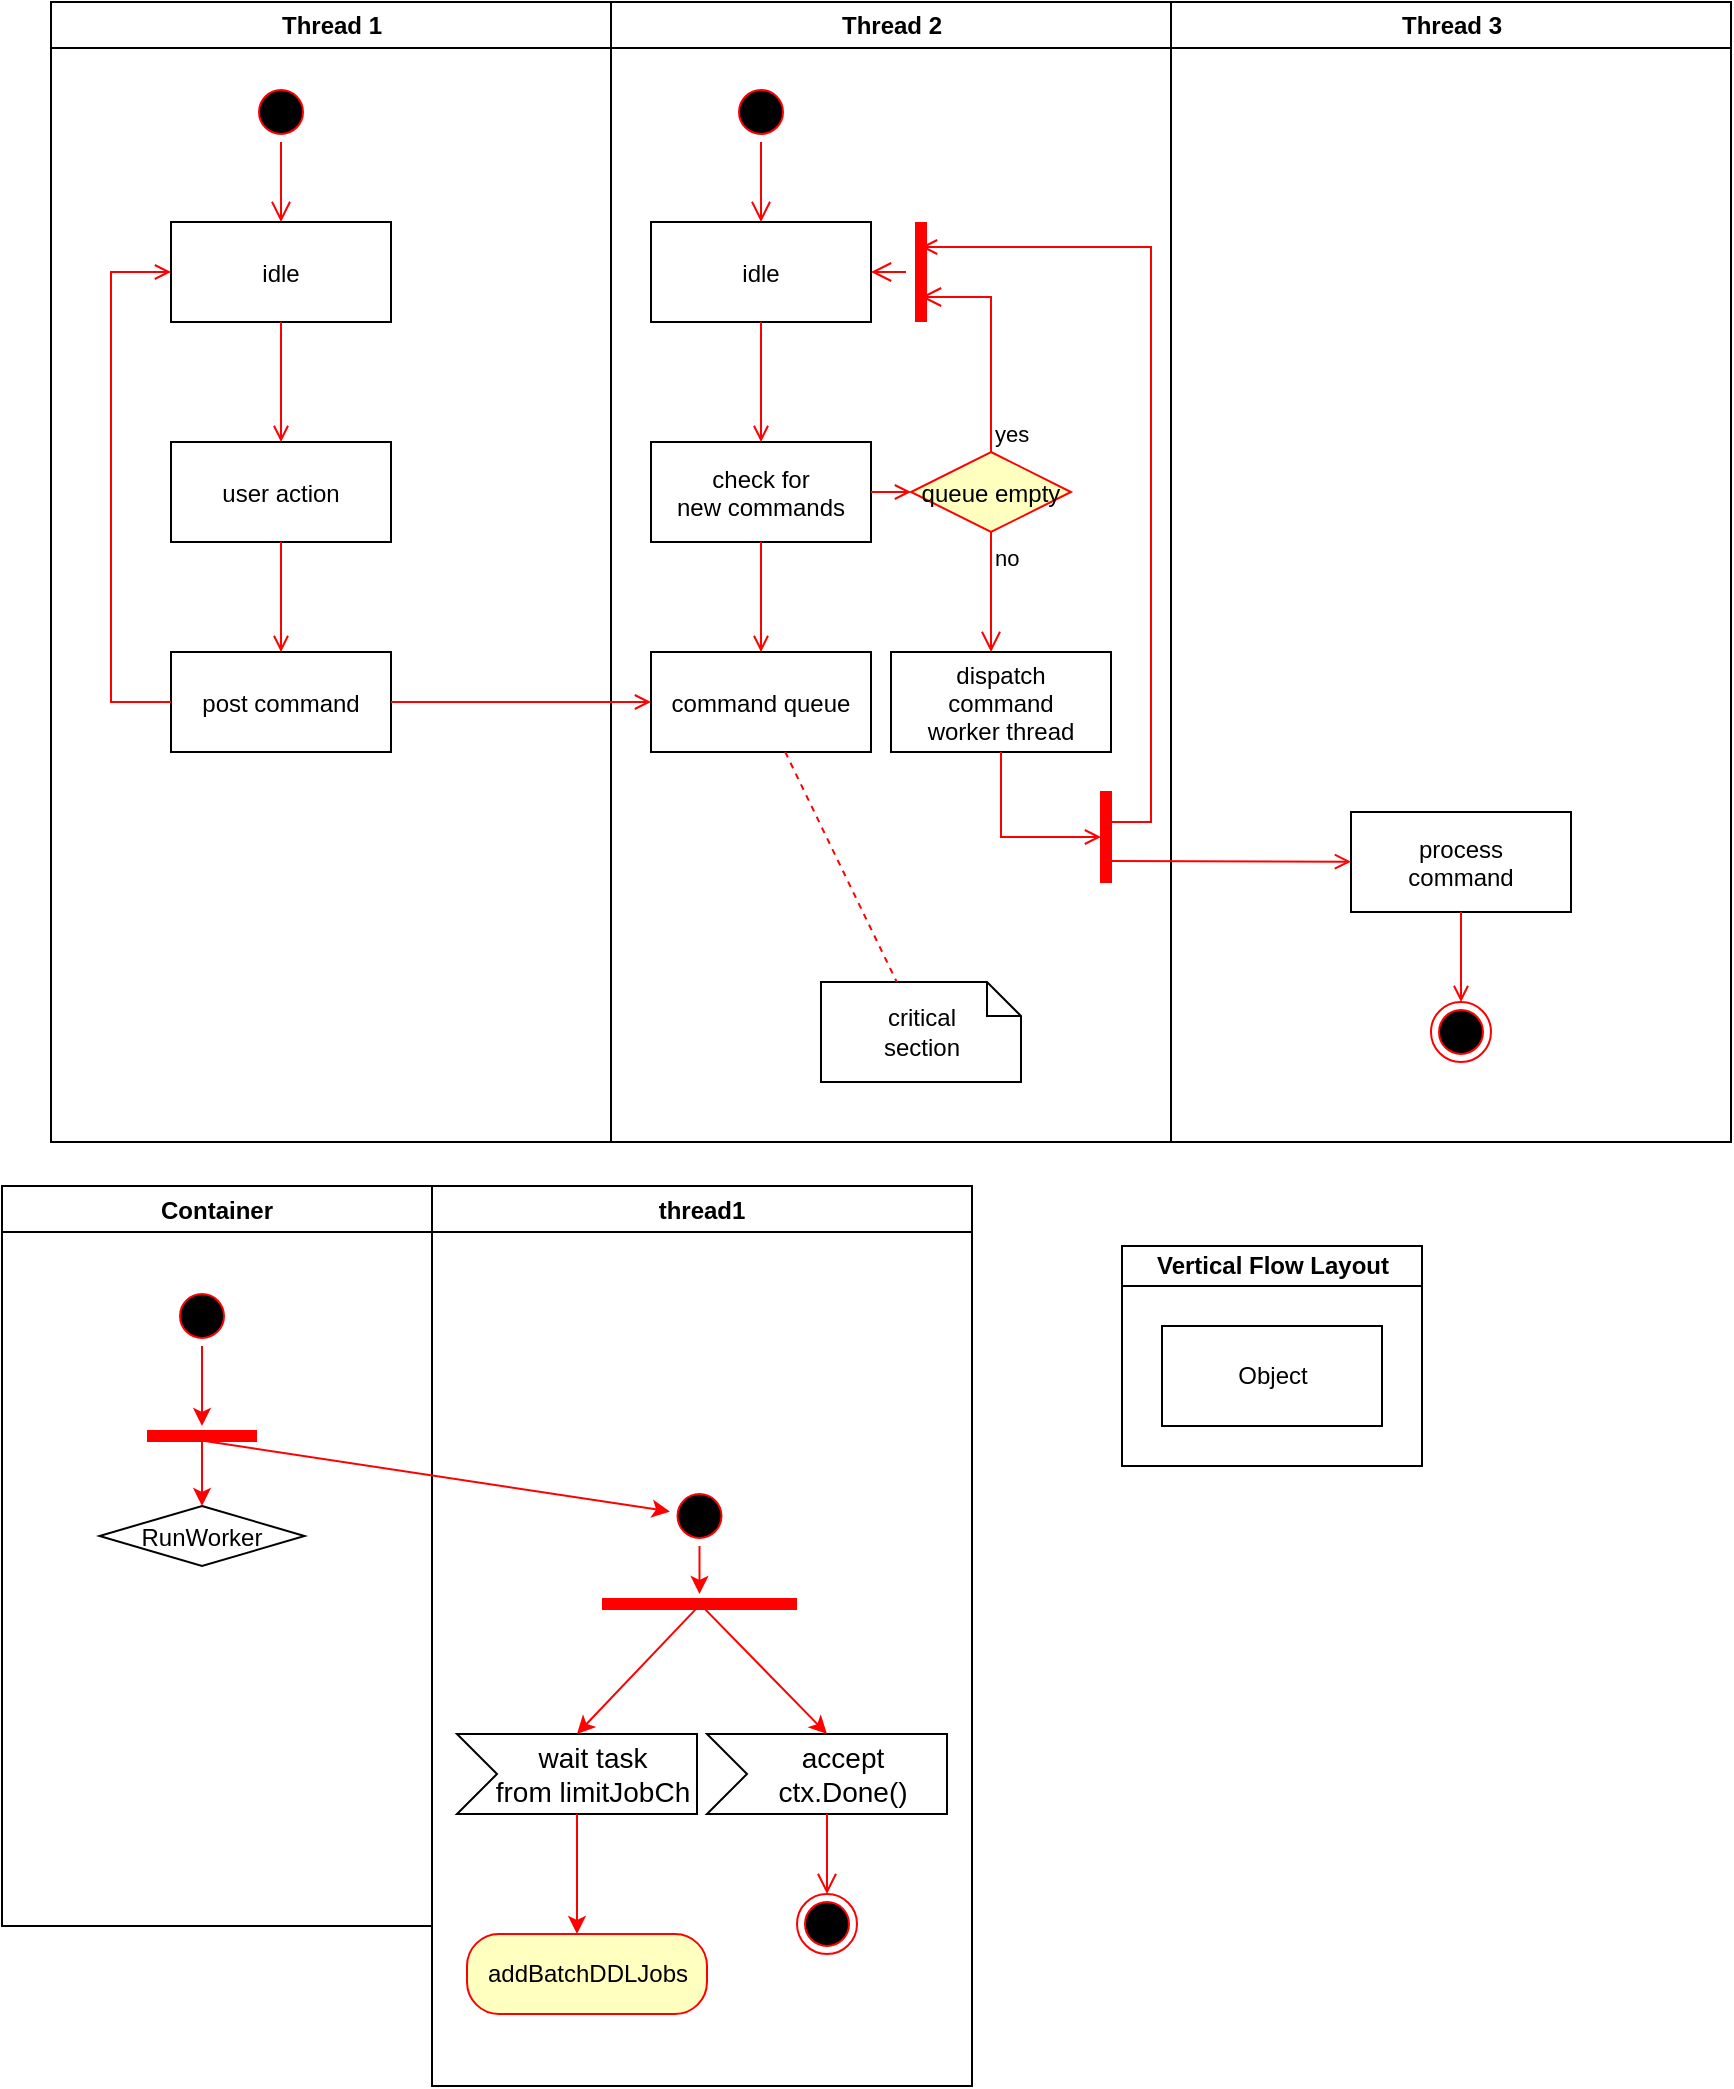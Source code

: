 <mxfile version="14.1.2" type="github">
  <diagram name="Page-1" id="e7e014a7-5840-1c2e-5031-d8a46d1fe8dd">
    <mxGraphModel dx="789" dy="554" grid="1" gridSize="10" guides="1" tooltips="1" connect="1" arrows="1" fold="1" page="1" pageScale="1" pageWidth="1169" pageHeight="826" background="#ffffff" math="0" shadow="0">
      <root>
        <mxCell id="0" />
        <mxCell id="1" parent="0" />
        <mxCell id="2" value="Thread 1" style="swimlane;whiteSpace=wrap" parent="1" vertex="1">
          <mxGeometry x="164.5" y="128" width="280" height="570" as="geometry" />
        </mxCell>
        <mxCell id="5" value="" style="ellipse;shape=startState;fillColor=#000000;strokeColor=#ff0000;" parent="2" vertex="1">
          <mxGeometry x="100" y="40" width="30" height="30" as="geometry" />
        </mxCell>
        <mxCell id="6" value="" style="edgeStyle=elbowEdgeStyle;elbow=horizontal;verticalAlign=bottom;endArrow=open;endSize=8;strokeColor=#FF0000;endFill=1;rounded=0" parent="2" source="5" target="7" edge="1">
          <mxGeometry x="100" y="40" as="geometry">
            <mxPoint x="115" y="110" as="targetPoint" />
          </mxGeometry>
        </mxCell>
        <mxCell id="7" value="idle" style="" parent="2" vertex="1">
          <mxGeometry x="60" y="110" width="110" height="50" as="geometry" />
        </mxCell>
        <mxCell id="8" value="user action" style="" parent="2" vertex="1">
          <mxGeometry x="60" y="220" width="110" height="50" as="geometry" />
        </mxCell>
        <mxCell id="9" value="" style="endArrow=open;strokeColor=#FF0000;endFill=1;rounded=0" parent="2" source="7" target="8" edge="1">
          <mxGeometry relative="1" as="geometry" />
        </mxCell>
        <mxCell id="10" value="post command" style="" parent="2" vertex="1">
          <mxGeometry x="60" y="325" width="110" height="50" as="geometry" />
        </mxCell>
        <mxCell id="11" value="" style="endArrow=open;strokeColor=#FF0000;endFill=1;rounded=0" parent="2" source="8" target="10" edge="1">
          <mxGeometry relative="1" as="geometry" />
        </mxCell>
        <mxCell id="12" value="" style="edgeStyle=elbowEdgeStyle;elbow=horizontal;strokeColor=#FF0000;endArrow=open;endFill=1;rounded=0" parent="2" source="10" target="7" edge="1">
          <mxGeometry width="100" height="100" relative="1" as="geometry">
            <mxPoint x="160" y="290" as="sourcePoint" />
            <mxPoint x="260" y="190" as="targetPoint" />
            <Array as="points">
              <mxPoint x="30" y="250" />
            </Array>
          </mxGeometry>
        </mxCell>
        <mxCell id="3" value="Thread 2" style="swimlane;whiteSpace=wrap" parent="1" vertex="1">
          <mxGeometry x="444.5" y="128" width="280" height="570" as="geometry" />
        </mxCell>
        <mxCell id="13" value="" style="ellipse;shape=startState;fillColor=#000000;strokeColor=#ff0000;" parent="3" vertex="1">
          <mxGeometry x="60" y="40" width="30" height="30" as="geometry" />
        </mxCell>
        <mxCell id="14" value="" style="edgeStyle=elbowEdgeStyle;elbow=horizontal;verticalAlign=bottom;endArrow=open;endSize=8;strokeColor=#FF0000;endFill=1;rounded=0" parent="3" source="13" target="15" edge="1">
          <mxGeometry x="40" y="20" as="geometry">
            <mxPoint x="55" y="90" as="targetPoint" />
          </mxGeometry>
        </mxCell>
        <mxCell id="15" value="idle" style="" parent="3" vertex="1">
          <mxGeometry x="20" y="110" width="110" height="50" as="geometry" />
        </mxCell>
        <mxCell id="16" value="check for &#xa;new commands" style="" parent="3" vertex="1">
          <mxGeometry x="20" y="220" width="110" height="50" as="geometry" />
        </mxCell>
        <mxCell id="17" value="" style="endArrow=open;strokeColor=#FF0000;endFill=1;rounded=0" parent="3" source="15" target="16" edge="1">
          <mxGeometry relative="1" as="geometry" />
        </mxCell>
        <mxCell id="18" value="command queue" style="" parent="3" vertex="1">
          <mxGeometry x="20" y="325" width="110" height="50" as="geometry" />
        </mxCell>
        <mxCell id="19" value="" style="endArrow=open;strokeColor=#FF0000;endFill=1;rounded=0" parent="3" source="16" target="18" edge="1">
          <mxGeometry relative="1" as="geometry" />
        </mxCell>
        <mxCell id="21" value="queue empty" style="rhombus;fillColor=#ffffc0;strokeColor=#ff0000;" parent="3" vertex="1">
          <mxGeometry x="150" y="225" width="80" height="40" as="geometry" />
        </mxCell>
        <mxCell id="22" value="yes" style="edgeStyle=elbowEdgeStyle;elbow=horizontal;align=left;verticalAlign=bottom;endArrow=open;endSize=8;strokeColor=#FF0000;exitX=0.5;exitY=0;endFill=1;rounded=0;entryX=0.75;entryY=0.5;entryPerimeter=0" parent="3" source="21" target="25" edge="1">
          <mxGeometry x="-1" relative="1" as="geometry">
            <mxPoint x="160" y="150" as="targetPoint" />
            <Array as="points">
              <mxPoint x="190" y="180" />
            </Array>
          </mxGeometry>
        </mxCell>
        <mxCell id="23" value="no" style="edgeStyle=elbowEdgeStyle;elbow=horizontal;align=left;verticalAlign=top;endArrow=open;endSize=8;strokeColor=#FF0000;endFill=1;rounded=0" parent="3" source="21" target="30" edge="1">
          <mxGeometry x="-1" relative="1" as="geometry">
            <mxPoint x="190" y="305" as="targetPoint" />
          </mxGeometry>
        </mxCell>
        <mxCell id="24" value="" style="endArrow=open;strokeColor=#FF0000;endFill=1;rounded=0" parent="3" source="16" target="21" edge="1">
          <mxGeometry relative="1" as="geometry" />
        </mxCell>
        <mxCell id="25" value="" style="shape=line;strokeWidth=6;strokeColor=#ff0000;rotation=90" parent="3" vertex="1">
          <mxGeometry x="130" y="127.5" width="50" height="15" as="geometry" />
        </mxCell>
        <mxCell id="26" value="" style="edgeStyle=elbowEdgeStyle;elbow=horizontal;verticalAlign=bottom;endArrow=open;endSize=8;strokeColor=#FF0000;endFill=1;rounded=0" parent="3" source="25" target="15" edge="1">
          <mxGeometry x="130" y="90" as="geometry">
            <mxPoint x="230" y="140" as="targetPoint" />
          </mxGeometry>
        </mxCell>
        <mxCell id="30" value="dispatch&#xa;command&#xa;worker thread" style="" parent="3" vertex="1">
          <mxGeometry x="140" y="325" width="110" height="50" as="geometry" />
        </mxCell>
        <mxCell id="31" value="critical&#xa;section" style="shape=note;whiteSpace=wrap;size=17" parent="3" vertex="1">
          <mxGeometry x="105" y="490" width="100" height="50" as="geometry" />
        </mxCell>
        <mxCell id="32" value="" style="endArrow=none;strokeColor=#FF0000;endFill=0;rounded=0;dashed=1" parent="3" source="18" target="31" edge="1">
          <mxGeometry relative="1" as="geometry" />
        </mxCell>
        <mxCell id="34" value="" style="whiteSpace=wrap;strokeColor=#FF0000;fillColor=#FF0000" parent="3" vertex="1">
          <mxGeometry x="245" y="395" width="5" height="45" as="geometry" />
        </mxCell>
        <mxCell id="41" value="" style="edgeStyle=elbowEdgeStyle;elbow=horizontal;entryX=0;entryY=0.5;strokeColor=#FF0000;endArrow=open;endFill=1;rounded=0" parent="3" source="30" target="34" edge="1">
          <mxGeometry width="100" height="100" relative="1" as="geometry">
            <mxPoint x="60" y="480" as="sourcePoint" />
            <mxPoint x="160" y="380" as="targetPoint" />
            <Array as="points">
              <mxPoint x="195" y="400" />
            </Array>
          </mxGeometry>
        </mxCell>
        <mxCell id="4" value="Thread 3" style="swimlane;whiteSpace=wrap" parent="1" vertex="1">
          <mxGeometry x="724.5" y="128" width="280" height="570" as="geometry" />
        </mxCell>
        <mxCell id="33" value="process&#xa;command" style="" parent="4" vertex="1">
          <mxGeometry x="90" y="405" width="110" height="50" as="geometry" />
        </mxCell>
        <mxCell id="35" value="" style="edgeStyle=elbowEdgeStyle;elbow=horizontal;strokeColor=#FF0000;endArrow=open;endFill=1;rounded=0;entryX=0.25;entryY=0.5;entryPerimeter=0" parent="4" target="25" edge="1">
          <mxGeometry width="100" height="100" relative="1" as="geometry">
            <mxPoint x="-30" y="410" as="sourcePoint" />
            <mxPoint x="-120" y="120" as="targetPoint" />
            <Array as="points">
              <mxPoint x="-10" y="135" />
            </Array>
          </mxGeometry>
        </mxCell>
        <mxCell id="37" value="" style="edgeStyle=none;strokeColor=#FF0000;endArrow=open;endFill=1;rounded=0" parent="4" target="33" edge="1">
          <mxGeometry width="100" height="100" relative="1" as="geometry">
            <mxPoint x="-30" y="429.5" as="sourcePoint" />
            <mxPoint x="90" y="429.5" as="targetPoint" />
          </mxGeometry>
        </mxCell>
        <mxCell id="38" value="" style="ellipse;shape=endState;fillColor=#000000;strokeColor=#ff0000" parent="4" vertex="1">
          <mxGeometry x="130" y="500" width="30" height="30" as="geometry" />
        </mxCell>
        <mxCell id="39" value="" style="endArrow=open;strokeColor=#FF0000;endFill=1;rounded=0" parent="4" source="33" target="38" edge="1">
          <mxGeometry relative="1" as="geometry" />
        </mxCell>
        <mxCell id="20" value="" style="endArrow=open;strokeColor=#FF0000;endFill=1;rounded=0" parent="1" source="10" target="18" edge="1">
          <mxGeometry relative="1" as="geometry" />
        </mxCell>
        <mxCell id="C7zNG7mBXdTVihx_3gqO-129" value="Vertical Flow Layout" style="swimlane;html=1;startSize=20;horizontal=1;childLayout=flowLayout;flowOrientation=north;resizable=0;interRankCellSpacing=50;containerType=tree;" vertex="1" parent="1">
          <mxGeometry x="700" y="750" width="150" height="110" as="geometry" />
        </mxCell>
        <mxCell id="C7zNG7mBXdTVihx_3gqO-155" value="Object" style="html=1;" vertex="1" parent="C7zNG7mBXdTVihx_3gqO-129">
          <mxGeometry x="20" y="40" width="110" height="50" as="geometry" />
        </mxCell>
        <mxCell id="C7zNG7mBXdTVihx_3gqO-172" value="thread1" style="swimlane;" vertex="1" parent="1">
          <mxGeometry x="355" y="720" width="270" height="450" as="geometry" />
        </mxCell>
        <mxCell id="C7zNG7mBXdTVihx_3gqO-182" value="" style="ellipse;html=1;shape=startState;fillColor=#000000;strokeColor=#ff0000;" vertex="1" parent="C7zNG7mBXdTVihx_3gqO-172">
          <mxGeometry x="118.75" y="150" width="30" height="30" as="geometry" />
        </mxCell>
        <mxCell id="C7zNG7mBXdTVihx_3gqO-184" value="" style="shape=line;html=1;strokeWidth=6;strokeColor=#ff0000;" vertex="1" parent="C7zNG7mBXdTVihx_3gqO-172">
          <mxGeometry x="85" y="204" width="97.5" height="10" as="geometry" />
        </mxCell>
        <mxCell id="C7zNG7mBXdTVihx_3gqO-189" value="&lt;div&gt;accept &lt;br&gt;&lt;/div&gt;&lt;div&gt;ctx.Done()&lt;/div&gt;" style="html=1;shape=mxgraph.infographic.ribbonSimple;notch1=20;notch2=0;align=center;verticalAlign=middle;fontSize=14;fontStyle=0;fillColor=#FFFFFF;flipH=0;spacingRight=0;spacingLeft=14;" vertex="1" parent="C7zNG7mBXdTVihx_3gqO-172">
          <mxGeometry x="137.5" y="274" width="120" height="40" as="geometry" />
        </mxCell>
        <mxCell id="C7zNG7mBXdTVihx_3gqO-191" value="" style="ellipse;html=1;shape=endState;fillColor=#000000;strokeColor=#ff0000;" vertex="1" parent="C7zNG7mBXdTVihx_3gqO-172">
          <mxGeometry x="182.5" y="354" width="30" height="30" as="geometry" />
        </mxCell>
        <mxCell id="C7zNG7mBXdTVihx_3gqO-194" value="" style="edgeStyle=orthogonalEdgeStyle;html=1;verticalAlign=bottom;endArrow=open;endSize=8;strokeColor=#ff0000;entryX=0.5;entryY=0;entryDx=0;entryDy=0;" edge="1" parent="C7zNG7mBXdTVihx_3gqO-172" target="C7zNG7mBXdTVihx_3gqO-191">
          <mxGeometry relative="1" as="geometry">
            <mxPoint x="222.5" y="409" as="targetPoint" />
            <mxPoint x="197.5" y="314" as="sourcePoint" />
            <Array as="points">
              <mxPoint x="197.5" y="324" />
              <mxPoint x="197.5" y="324" />
            </Array>
          </mxGeometry>
        </mxCell>
        <mxCell id="C7zNG7mBXdTVihx_3gqO-195" value="&lt;div&gt;wait task &lt;br&gt;&lt;/div&gt;&lt;div&gt;from limitJobCh&lt;/div&gt;" style="html=1;shape=mxgraph.infographic.ribbonSimple;notch1=20;notch2=0;align=center;verticalAlign=middle;fontSize=14;fontStyle=0;fillColor=#FFFFFF;flipH=0;spacingRight=0;spacingLeft=14;" vertex="1" parent="C7zNG7mBXdTVihx_3gqO-172">
          <mxGeometry x="12.5" y="274" width="120" height="40" as="geometry" />
        </mxCell>
        <mxCell id="C7zNG7mBXdTVihx_3gqO-197" value="addBatchDDLJobs" style="rounded=1;whiteSpace=wrap;html=1;arcSize=40;fontColor=#000000;fillColor=#ffffc0;strokeColor=#ff0000;" vertex="1" parent="C7zNG7mBXdTVihx_3gqO-172">
          <mxGeometry x="17.5" y="374" width="120" height="40" as="geometry" />
        </mxCell>
        <mxCell id="C7zNG7mBXdTVihx_3gqO-204" value="" style="edgeStyle=segmentEdgeStyle;endArrow=classic;html=1;exitX=0;exitY=0;exitDx=60;exitDy=40;exitPerimeter=0;strokeColor=#FF0000;" edge="1" parent="C7zNG7mBXdTVihx_3gqO-172" source="C7zNG7mBXdTVihx_3gqO-195" target="C7zNG7mBXdTVihx_3gqO-197">
          <mxGeometry width="50" height="50" relative="1" as="geometry">
            <mxPoint x="142.5" y="214" as="sourcePoint" />
            <mxPoint x="192.5" y="164" as="targetPoint" />
            <Array as="points">
              <mxPoint x="72.5" y="344" />
              <mxPoint x="72.5" y="344" />
            </Array>
          </mxGeometry>
        </mxCell>
        <mxCell id="C7zNG7mBXdTVihx_3gqO-209" value="" style="endArrow=classic;html=1;strokeColor=#FF0000;exitX=0.492;exitY=0.644;exitDx=0;exitDy=0;exitPerimeter=0;entryX=0;entryY=0;entryDx=60;entryDy=0;entryPerimeter=0;" edge="1" parent="C7zNG7mBXdTVihx_3gqO-172" source="C7zNG7mBXdTVihx_3gqO-184" target="C7zNG7mBXdTVihx_3gqO-195">
          <mxGeometry width="50" height="50" relative="1" as="geometry">
            <mxPoint x="45" y="180" as="sourcePoint" />
            <mxPoint x="95" y="130" as="targetPoint" />
          </mxGeometry>
        </mxCell>
        <mxCell id="C7zNG7mBXdTVihx_3gqO-210" value="" style="endArrow=classic;html=1;strokeColor=#FF0000;exitX=0.5;exitY=1;exitDx=0;exitDy=0;" edge="1" parent="C7zNG7mBXdTVihx_3gqO-172" source="C7zNG7mBXdTVihx_3gqO-182" target="C7zNG7mBXdTVihx_3gqO-184">
          <mxGeometry width="50" height="50" relative="1" as="geometry">
            <mxPoint x="45" y="180" as="sourcePoint" />
            <mxPoint x="95" y="130" as="targetPoint" />
          </mxGeometry>
        </mxCell>
        <mxCell id="C7zNG7mBXdTVihx_3gqO-211" value="" style="endArrow=classic;html=1;strokeColor=#FF0000;entryX=0;entryY=0;entryDx=60;entryDy=0;entryPerimeter=0;exitX=0.503;exitY=0.505;exitDx=0;exitDy=0;exitPerimeter=0;" edge="1" parent="C7zNG7mBXdTVihx_3gqO-172" source="C7zNG7mBXdTVihx_3gqO-184" target="C7zNG7mBXdTVihx_3gqO-189">
          <mxGeometry width="50" height="50" relative="1" as="geometry">
            <mxPoint x="145" y="214" as="sourcePoint" />
            <mxPoint x="95" y="130" as="targetPoint" />
          </mxGeometry>
        </mxCell>
        <mxCell id="C7zNG7mBXdTVihx_3gqO-181" value="Container" style="swimlane;" vertex="1" parent="1">
          <mxGeometry x="140" y="720" width="215" height="370" as="geometry" />
        </mxCell>
        <mxCell id="C7zNG7mBXdTVihx_3gqO-205" value="" style="ellipse;html=1;shape=startState;fillColor=#000000;strokeColor=#ff0000;" vertex="1" parent="C7zNG7mBXdTVihx_3gqO-181">
          <mxGeometry x="85" y="50" width="30" height="30" as="geometry" />
        </mxCell>
        <mxCell id="C7zNG7mBXdTVihx_3gqO-206" value="" style="shape=line;html=1;strokeWidth=6;strokeColor=#ff0000;" vertex="1" parent="C7zNG7mBXdTVihx_3gqO-181">
          <mxGeometry x="72.5" y="120" width="55" height="10" as="geometry" />
        </mxCell>
        <mxCell id="C7zNG7mBXdTVihx_3gqO-208" value="" style="endArrow=classic;html=1;strokeColor=#FF0000;exitX=0.5;exitY=1;exitDx=0;exitDy=0;" edge="1" parent="C7zNG7mBXdTVihx_3gqO-181" source="C7zNG7mBXdTVihx_3gqO-205" target="C7zNG7mBXdTVihx_3gqO-206">
          <mxGeometry width="50" height="50" relative="1" as="geometry">
            <mxPoint x="260" y="180" as="sourcePoint" />
            <mxPoint x="310" y="130" as="targetPoint" />
          </mxGeometry>
        </mxCell>
        <mxCell id="C7zNG7mBXdTVihx_3gqO-214" value="RunWorker" style="rhombus;" vertex="1" parent="C7zNG7mBXdTVihx_3gqO-181">
          <mxGeometry x="48.75" y="160" width="102.5" height="30" as="geometry" />
        </mxCell>
        <mxCell id="C7zNG7mBXdTVihx_3gqO-212" value="" style="endArrow=classic;html=1;strokeColor=#FF0000;exitX=0.512;exitY=0.738;exitDx=0;exitDy=0;exitPerimeter=0;" edge="1" parent="1" source="C7zNG7mBXdTVihx_3gqO-206" target="C7zNG7mBXdTVihx_3gqO-182">
          <mxGeometry width="50" height="50" relative="1" as="geometry">
            <mxPoint x="300" y="920" as="sourcePoint" />
            <mxPoint x="350" y="870" as="targetPoint" />
          </mxGeometry>
        </mxCell>
        <mxCell id="C7zNG7mBXdTVihx_3gqO-213" value="" style="endArrow=classic;html=1;strokeColor=#FF0000;entryX=0.5;entryY=0;entryDx=0;entryDy=0;" edge="1" parent="1" target="C7zNG7mBXdTVihx_3gqO-214">
          <mxGeometry width="50" height="50" relative="1" as="geometry">
            <mxPoint x="240" y="845" as="sourcePoint" />
            <mxPoint x="240" y="900" as="targetPoint" />
          </mxGeometry>
        </mxCell>
      </root>
    </mxGraphModel>
  </diagram>
</mxfile>
